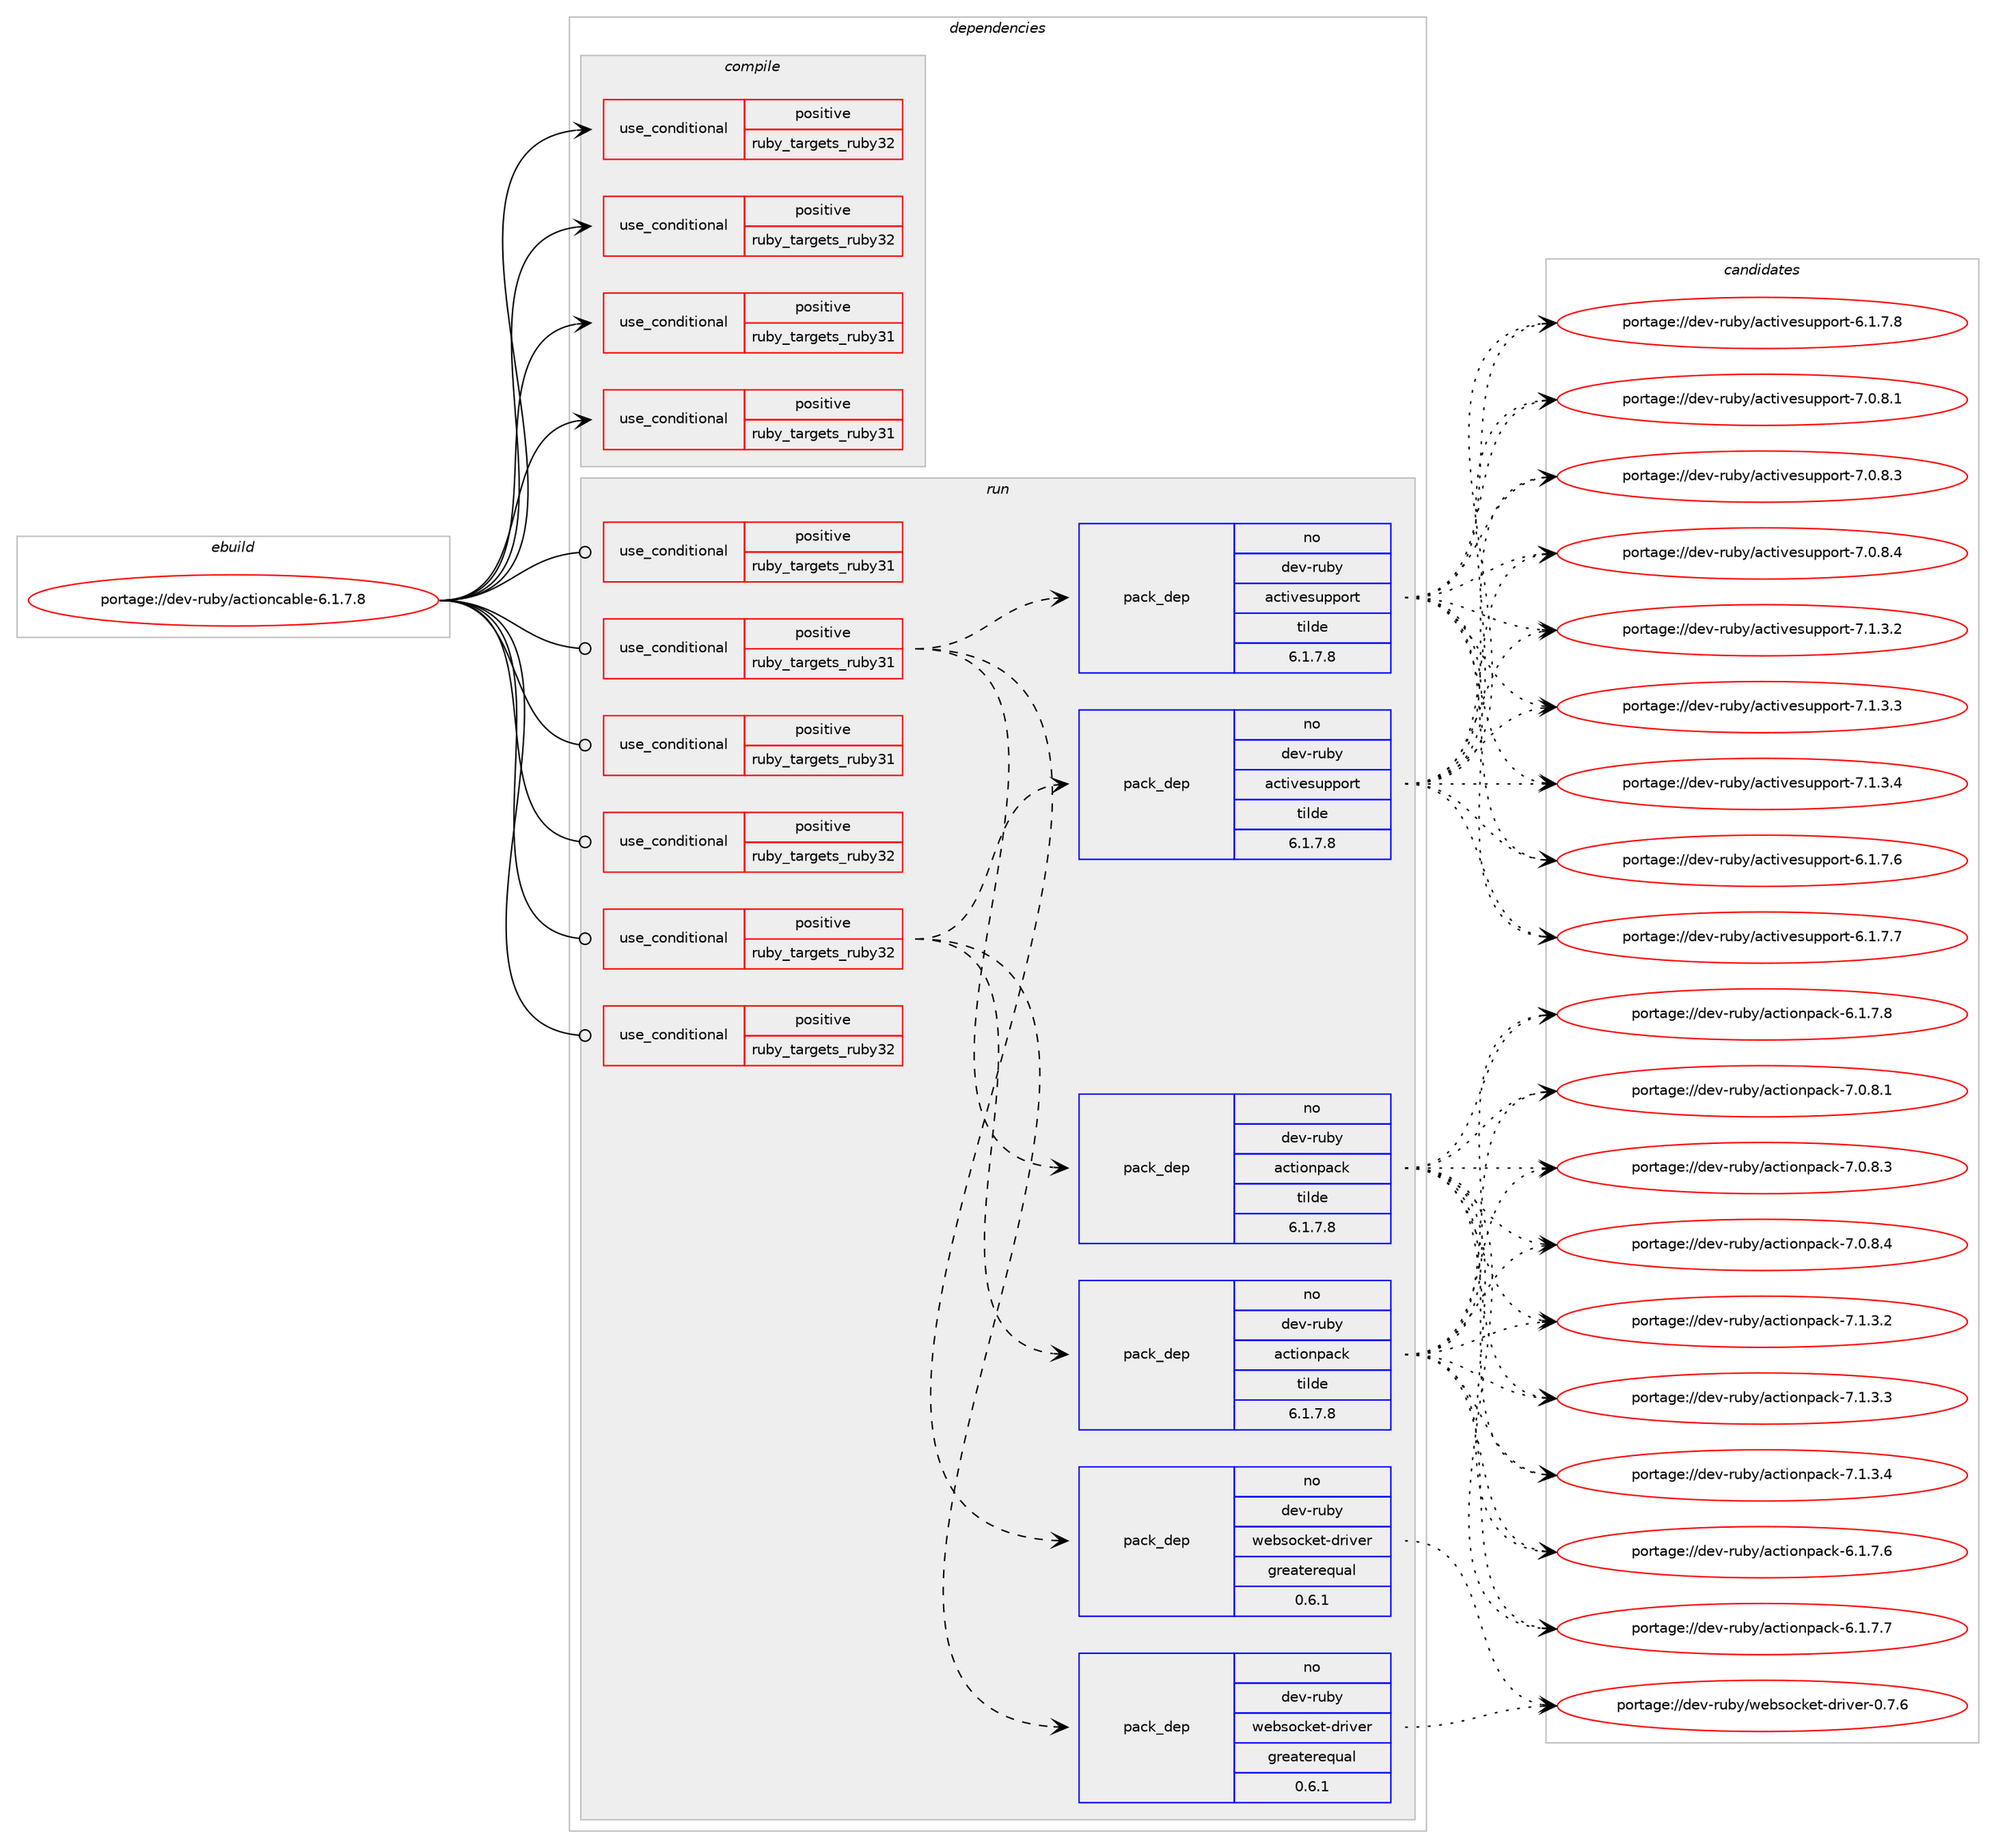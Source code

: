 digraph prolog {

# *************
# Graph options
# *************

newrank=true;
concentrate=true;
compound=true;
graph [rankdir=LR,fontname=Helvetica,fontsize=10,ranksep=1.5];#, ranksep=2.5, nodesep=0.2];
edge  [arrowhead=vee];
node  [fontname=Helvetica,fontsize=10];

# **********
# The ebuild
# **********

subgraph cluster_leftcol {
color=gray;
rank=same;
label=<<i>ebuild</i>>;
id [label="portage://dev-ruby/actioncable-6.1.7.8", color=red, width=4, href="../dev-ruby/actioncable-6.1.7.8.svg"];
}

# ****************
# The dependencies
# ****************

subgraph cluster_midcol {
color=gray;
label=<<i>dependencies</i>>;
subgraph cluster_compile {
fillcolor="#eeeeee";
style=filled;
label=<<i>compile</i>>;
subgraph cond41576 {
dependency87222 [label=<<TABLE BORDER="0" CELLBORDER="1" CELLSPACING="0" CELLPADDING="4"><TR><TD ROWSPAN="3" CELLPADDING="10">use_conditional</TD></TR><TR><TD>positive</TD></TR><TR><TD>ruby_targets_ruby31</TD></TR></TABLE>>, shape=none, color=red];
# *** BEGIN UNKNOWN DEPENDENCY TYPE (TODO) ***
# dependency87222 -> package_dependency(portage://dev-ruby/actioncable-6.1.7.8,install,no,dev-lang,ruby,none,[,,],[slot(3.1)],[])
# *** END UNKNOWN DEPENDENCY TYPE (TODO) ***

}
id:e -> dependency87222:w [weight=20,style="solid",arrowhead="vee"];
subgraph cond41577 {
dependency87223 [label=<<TABLE BORDER="0" CELLBORDER="1" CELLSPACING="0" CELLPADDING="4"><TR><TD ROWSPAN="3" CELLPADDING="10">use_conditional</TD></TR><TR><TD>positive</TD></TR><TR><TD>ruby_targets_ruby31</TD></TR></TABLE>>, shape=none, color=red];
# *** BEGIN UNKNOWN DEPENDENCY TYPE (TODO) ***
# dependency87223 -> package_dependency(portage://dev-ruby/actioncable-6.1.7.8,install,no,virtual,rubygems,none,[,,],[],[use(enable(ruby_targets_ruby31),negative)])
# *** END UNKNOWN DEPENDENCY TYPE (TODO) ***

}
id:e -> dependency87223:w [weight=20,style="solid",arrowhead="vee"];
subgraph cond41578 {
dependency87224 [label=<<TABLE BORDER="0" CELLBORDER="1" CELLSPACING="0" CELLPADDING="4"><TR><TD ROWSPAN="3" CELLPADDING="10">use_conditional</TD></TR><TR><TD>positive</TD></TR><TR><TD>ruby_targets_ruby32</TD></TR></TABLE>>, shape=none, color=red];
# *** BEGIN UNKNOWN DEPENDENCY TYPE (TODO) ***
# dependency87224 -> package_dependency(portage://dev-ruby/actioncable-6.1.7.8,install,no,dev-lang,ruby,none,[,,],[slot(3.2)],[])
# *** END UNKNOWN DEPENDENCY TYPE (TODO) ***

}
id:e -> dependency87224:w [weight=20,style="solid",arrowhead="vee"];
subgraph cond41579 {
dependency87225 [label=<<TABLE BORDER="0" CELLBORDER="1" CELLSPACING="0" CELLPADDING="4"><TR><TD ROWSPAN="3" CELLPADDING="10">use_conditional</TD></TR><TR><TD>positive</TD></TR><TR><TD>ruby_targets_ruby32</TD></TR></TABLE>>, shape=none, color=red];
# *** BEGIN UNKNOWN DEPENDENCY TYPE (TODO) ***
# dependency87225 -> package_dependency(portage://dev-ruby/actioncable-6.1.7.8,install,no,virtual,rubygems,none,[,,],[],[use(enable(ruby_targets_ruby32),negative)])
# *** END UNKNOWN DEPENDENCY TYPE (TODO) ***

}
id:e -> dependency87225:w [weight=20,style="solid",arrowhead="vee"];
}
subgraph cluster_compileandrun {
fillcolor="#eeeeee";
style=filled;
label=<<i>compile and run</i>>;
}
subgraph cluster_run {
fillcolor="#eeeeee";
style=filled;
label=<<i>run</i>>;
subgraph cond41580 {
dependency87226 [label=<<TABLE BORDER="0" CELLBORDER="1" CELLSPACING="0" CELLPADDING="4"><TR><TD ROWSPAN="3" CELLPADDING="10">use_conditional</TD></TR><TR><TD>positive</TD></TR><TR><TD>ruby_targets_ruby31</TD></TR></TABLE>>, shape=none, color=red];
# *** BEGIN UNKNOWN DEPENDENCY TYPE (TODO) ***
# dependency87226 -> package_dependency(portage://dev-ruby/actioncable-6.1.7.8,run,no,dev-lang,ruby,none,[,,],[slot(3.1)],[])
# *** END UNKNOWN DEPENDENCY TYPE (TODO) ***

}
id:e -> dependency87226:w [weight=20,style="solid",arrowhead="odot"];
subgraph cond41581 {
dependency87227 [label=<<TABLE BORDER="0" CELLBORDER="1" CELLSPACING="0" CELLPADDING="4"><TR><TD ROWSPAN="3" CELLPADDING="10">use_conditional</TD></TR><TR><TD>positive</TD></TR><TR><TD>ruby_targets_ruby31</TD></TR></TABLE>>, shape=none, color=red];
subgraph pack44406 {
dependency87228 [label=<<TABLE BORDER="0" CELLBORDER="1" CELLSPACING="0" CELLPADDING="4" WIDTH="220"><TR><TD ROWSPAN="6" CELLPADDING="30">pack_dep</TD></TR><TR><TD WIDTH="110">no</TD></TR><TR><TD>dev-ruby</TD></TR><TR><TD>actionpack</TD></TR><TR><TD>tilde</TD></TR><TR><TD>6.1.7.8</TD></TR></TABLE>>, shape=none, color=blue];
}
dependency87227:e -> dependency87228:w [weight=20,style="dashed",arrowhead="vee"];
subgraph pack44407 {
dependency87229 [label=<<TABLE BORDER="0" CELLBORDER="1" CELLSPACING="0" CELLPADDING="4" WIDTH="220"><TR><TD ROWSPAN="6" CELLPADDING="30">pack_dep</TD></TR><TR><TD WIDTH="110">no</TD></TR><TR><TD>dev-ruby</TD></TR><TR><TD>activesupport</TD></TR><TR><TD>tilde</TD></TR><TR><TD>6.1.7.8</TD></TR></TABLE>>, shape=none, color=blue];
}
dependency87227:e -> dependency87229:w [weight=20,style="dashed",arrowhead="vee"];
# *** BEGIN UNKNOWN DEPENDENCY TYPE (TODO) ***
# dependency87227 -> package_dependency(portage://dev-ruby/actioncable-6.1.7.8,run,no,dev-ruby,nio4r,none,[,,],[slot(2)],[use(enable(ruby_targets_ruby31),negative)])
# *** END UNKNOWN DEPENDENCY TYPE (TODO) ***

subgraph pack44408 {
dependency87230 [label=<<TABLE BORDER="0" CELLBORDER="1" CELLSPACING="0" CELLPADDING="4" WIDTH="220"><TR><TD ROWSPAN="6" CELLPADDING="30">pack_dep</TD></TR><TR><TD WIDTH="110">no</TD></TR><TR><TD>dev-ruby</TD></TR><TR><TD>websocket-driver</TD></TR><TR><TD>greaterequal</TD></TR><TR><TD>0.6.1</TD></TR></TABLE>>, shape=none, color=blue];
}
dependency87227:e -> dependency87230:w [weight=20,style="dashed",arrowhead="vee"];
}
id:e -> dependency87227:w [weight=20,style="solid",arrowhead="odot"];
subgraph cond41582 {
dependency87231 [label=<<TABLE BORDER="0" CELLBORDER="1" CELLSPACING="0" CELLPADDING="4"><TR><TD ROWSPAN="3" CELLPADDING="10">use_conditional</TD></TR><TR><TD>positive</TD></TR><TR><TD>ruby_targets_ruby31</TD></TR></TABLE>>, shape=none, color=red];
# *** BEGIN UNKNOWN DEPENDENCY TYPE (TODO) ***
# dependency87231 -> package_dependency(portage://dev-ruby/actioncable-6.1.7.8,run,no,virtual,rubygems,none,[,,],[],[use(enable(ruby_targets_ruby31),negative)])
# *** END UNKNOWN DEPENDENCY TYPE (TODO) ***

}
id:e -> dependency87231:w [weight=20,style="solid",arrowhead="odot"];
subgraph cond41583 {
dependency87232 [label=<<TABLE BORDER="0" CELLBORDER="1" CELLSPACING="0" CELLPADDING="4"><TR><TD ROWSPAN="3" CELLPADDING="10">use_conditional</TD></TR><TR><TD>positive</TD></TR><TR><TD>ruby_targets_ruby32</TD></TR></TABLE>>, shape=none, color=red];
# *** BEGIN UNKNOWN DEPENDENCY TYPE (TODO) ***
# dependency87232 -> package_dependency(portage://dev-ruby/actioncable-6.1.7.8,run,no,dev-lang,ruby,none,[,,],[slot(3.2)],[])
# *** END UNKNOWN DEPENDENCY TYPE (TODO) ***

}
id:e -> dependency87232:w [weight=20,style="solid",arrowhead="odot"];
subgraph cond41584 {
dependency87233 [label=<<TABLE BORDER="0" CELLBORDER="1" CELLSPACING="0" CELLPADDING="4"><TR><TD ROWSPAN="3" CELLPADDING="10">use_conditional</TD></TR><TR><TD>positive</TD></TR><TR><TD>ruby_targets_ruby32</TD></TR></TABLE>>, shape=none, color=red];
subgraph pack44409 {
dependency87234 [label=<<TABLE BORDER="0" CELLBORDER="1" CELLSPACING="0" CELLPADDING="4" WIDTH="220"><TR><TD ROWSPAN="6" CELLPADDING="30">pack_dep</TD></TR><TR><TD WIDTH="110">no</TD></TR><TR><TD>dev-ruby</TD></TR><TR><TD>actionpack</TD></TR><TR><TD>tilde</TD></TR><TR><TD>6.1.7.8</TD></TR></TABLE>>, shape=none, color=blue];
}
dependency87233:e -> dependency87234:w [weight=20,style="dashed",arrowhead="vee"];
subgraph pack44410 {
dependency87235 [label=<<TABLE BORDER="0" CELLBORDER="1" CELLSPACING="0" CELLPADDING="4" WIDTH="220"><TR><TD ROWSPAN="6" CELLPADDING="30">pack_dep</TD></TR><TR><TD WIDTH="110">no</TD></TR><TR><TD>dev-ruby</TD></TR><TR><TD>activesupport</TD></TR><TR><TD>tilde</TD></TR><TR><TD>6.1.7.8</TD></TR></TABLE>>, shape=none, color=blue];
}
dependency87233:e -> dependency87235:w [weight=20,style="dashed",arrowhead="vee"];
# *** BEGIN UNKNOWN DEPENDENCY TYPE (TODO) ***
# dependency87233 -> package_dependency(portage://dev-ruby/actioncable-6.1.7.8,run,no,dev-ruby,nio4r,none,[,,],[slot(2)],[use(enable(ruby_targets_ruby32),negative)])
# *** END UNKNOWN DEPENDENCY TYPE (TODO) ***

subgraph pack44411 {
dependency87236 [label=<<TABLE BORDER="0" CELLBORDER="1" CELLSPACING="0" CELLPADDING="4" WIDTH="220"><TR><TD ROWSPAN="6" CELLPADDING="30">pack_dep</TD></TR><TR><TD WIDTH="110">no</TD></TR><TR><TD>dev-ruby</TD></TR><TR><TD>websocket-driver</TD></TR><TR><TD>greaterequal</TD></TR><TR><TD>0.6.1</TD></TR></TABLE>>, shape=none, color=blue];
}
dependency87233:e -> dependency87236:w [weight=20,style="dashed",arrowhead="vee"];
}
id:e -> dependency87233:w [weight=20,style="solid",arrowhead="odot"];
subgraph cond41585 {
dependency87237 [label=<<TABLE BORDER="0" CELLBORDER="1" CELLSPACING="0" CELLPADDING="4"><TR><TD ROWSPAN="3" CELLPADDING="10">use_conditional</TD></TR><TR><TD>positive</TD></TR><TR><TD>ruby_targets_ruby32</TD></TR></TABLE>>, shape=none, color=red];
# *** BEGIN UNKNOWN DEPENDENCY TYPE (TODO) ***
# dependency87237 -> package_dependency(portage://dev-ruby/actioncable-6.1.7.8,run,no,virtual,rubygems,none,[,,],[],[use(enable(ruby_targets_ruby32),negative)])
# *** END UNKNOWN DEPENDENCY TYPE (TODO) ***

}
id:e -> dependency87237:w [weight=20,style="solid",arrowhead="odot"];
}
}

# **************
# The candidates
# **************

subgraph cluster_choices {
rank=same;
color=gray;
label=<<i>candidates</i>>;

subgraph choice44406 {
color=black;
nodesep=1;
choice100101118451141179812147979911610511111011297991074554464946554654 [label="portage://dev-ruby/actionpack-6.1.7.6", color=red, width=4,href="../dev-ruby/actionpack-6.1.7.6.svg"];
choice100101118451141179812147979911610511111011297991074554464946554655 [label="portage://dev-ruby/actionpack-6.1.7.7", color=red, width=4,href="../dev-ruby/actionpack-6.1.7.7.svg"];
choice100101118451141179812147979911610511111011297991074554464946554656 [label="portage://dev-ruby/actionpack-6.1.7.8", color=red, width=4,href="../dev-ruby/actionpack-6.1.7.8.svg"];
choice100101118451141179812147979911610511111011297991074555464846564649 [label="portage://dev-ruby/actionpack-7.0.8.1", color=red, width=4,href="../dev-ruby/actionpack-7.0.8.1.svg"];
choice100101118451141179812147979911610511111011297991074555464846564651 [label="portage://dev-ruby/actionpack-7.0.8.3", color=red, width=4,href="../dev-ruby/actionpack-7.0.8.3.svg"];
choice100101118451141179812147979911610511111011297991074555464846564652 [label="portage://dev-ruby/actionpack-7.0.8.4", color=red, width=4,href="../dev-ruby/actionpack-7.0.8.4.svg"];
choice100101118451141179812147979911610511111011297991074555464946514650 [label="portage://dev-ruby/actionpack-7.1.3.2", color=red, width=4,href="../dev-ruby/actionpack-7.1.3.2.svg"];
choice100101118451141179812147979911610511111011297991074555464946514651 [label="portage://dev-ruby/actionpack-7.1.3.3", color=red, width=4,href="../dev-ruby/actionpack-7.1.3.3.svg"];
choice100101118451141179812147979911610511111011297991074555464946514652 [label="portage://dev-ruby/actionpack-7.1.3.4", color=red, width=4,href="../dev-ruby/actionpack-7.1.3.4.svg"];
dependency87228:e -> choice100101118451141179812147979911610511111011297991074554464946554654:w [style=dotted,weight="100"];
dependency87228:e -> choice100101118451141179812147979911610511111011297991074554464946554655:w [style=dotted,weight="100"];
dependency87228:e -> choice100101118451141179812147979911610511111011297991074554464946554656:w [style=dotted,weight="100"];
dependency87228:e -> choice100101118451141179812147979911610511111011297991074555464846564649:w [style=dotted,weight="100"];
dependency87228:e -> choice100101118451141179812147979911610511111011297991074555464846564651:w [style=dotted,weight="100"];
dependency87228:e -> choice100101118451141179812147979911610511111011297991074555464846564652:w [style=dotted,weight="100"];
dependency87228:e -> choice100101118451141179812147979911610511111011297991074555464946514650:w [style=dotted,weight="100"];
dependency87228:e -> choice100101118451141179812147979911610511111011297991074555464946514651:w [style=dotted,weight="100"];
dependency87228:e -> choice100101118451141179812147979911610511111011297991074555464946514652:w [style=dotted,weight="100"];
}
subgraph choice44407 {
color=black;
nodesep=1;
choice10010111845114117981214797991161051181011151171121121111141164554464946554654 [label="portage://dev-ruby/activesupport-6.1.7.6", color=red, width=4,href="../dev-ruby/activesupport-6.1.7.6.svg"];
choice10010111845114117981214797991161051181011151171121121111141164554464946554655 [label="portage://dev-ruby/activesupport-6.1.7.7", color=red, width=4,href="../dev-ruby/activesupport-6.1.7.7.svg"];
choice10010111845114117981214797991161051181011151171121121111141164554464946554656 [label="portage://dev-ruby/activesupport-6.1.7.8", color=red, width=4,href="../dev-ruby/activesupport-6.1.7.8.svg"];
choice10010111845114117981214797991161051181011151171121121111141164555464846564649 [label="portage://dev-ruby/activesupport-7.0.8.1", color=red, width=4,href="../dev-ruby/activesupport-7.0.8.1.svg"];
choice10010111845114117981214797991161051181011151171121121111141164555464846564651 [label="portage://dev-ruby/activesupport-7.0.8.3", color=red, width=4,href="../dev-ruby/activesupport-7.0.8.3.svg"];
choice10010111845114117981214797991161051181011151171121121111141164555464846564652 [label="portage://dev-ruby/activesupport-7.0.8.4", color=red, width=4,href="../dev-ruby/activesupport-7.0.8.4.svg"];
choice10010111845114117981214797991161051181011151171121121111141164555464946514650 [label="portage://dev-ruby/activesupport-7.1.3.2", color=red, width=4,href="../dev-ruby/activesupport-7.1.3.2.svg"];
choice10010111845114117981214797991161051181011151171121121111141164555464946514651 [label="portage://dev-ruby/activesupport-7.1.3.3", color=red, width=4,href="../dev-ruby/activesupport-7.1.3.3.svg"];
choice10010111845114117981214797991161051181011151171121121111141164555464946514652 [label="portage://dev-ruby/activesupport-7.1.3.4", color=red, width=4,href="../dev-ruby/activesupport-7.1.3.4.svg"];
dependency87229:e -> choice10010111845114117981214797991161051181011151171121121111141164554464946554654:w [style=dotted,weight="100"];
dependency87229:e -> choice10010111845114117981214797991161051181011151171121121111141164554464946554655:w [style=dotted,weight="100"];
dependency87229:e -> choice10010111845114117981214797991161051181011151171121121111141164554464946554656:w [style=dotted,weight="100"];
dependency87229:e -> choice10010111845114117981214797991161051181011151171121121111141164555464846564649:w [style=dotted,weight="100"];
dependency87229:e -> choice10010111845114117981214797991161051181011151171121121111141164555464846564651:w [style=dotted,weight="100"];
dependency87229:e -> choice10010111845114117981214797991161051181011151171121121111141164555464846564652:w [style=dotted,weight="100"];
dependency87229:e -> choice10010111845114117981214797991161051181011151171121121111141164555464946514650:w [style=dotted,weight="100"];
dependency87229:e -> choice10010111845114117981214797991161051181011151171121121111141164555464946514651:w [style=dotted,weight="100"];
dependency87229:e -> choice10010111845114117981214797991161051181011151171121121111141164555464946514652:w [style=dotted,weight="100"];
}
subgraph choice44408 {
color=black;
nodesep=1;
choice100101118451141179812147119101981151119910710111645100114105118101114454846554654 [label="portage://dev-ruby/websocket-driver-0.7.6", color=red, width=4,href="../dev-ruby/websocket-driver-0.7.6.svg"];
dependency87230:e -> choice100101118451141179812147119101981151119910710111645100114105118101114454846554654:w [style=dotted,weight="100"];
}
subgraph choice44409 {
color=black;
nodesep=1;
choice100101118451141179812147979911610511111011297991074554464946554654 [label="portage://dev-ruby/actionpack-6.1.7.6", color=red, width=4,href="../dev-ruby/actionpack-6.1.7.6.svg"];
choice100101118451141179812147979911610511111011297991074554464946554655 [label="portage://dev-ruby/actionpack-6.1.7.7", color=red, width=4,href="../dev-ruby/actionpack-6.1.7.7.svg"];
choice100101118451141179812147979911610511111011297991074554464946554656 [label="portage://dev-ruby/actionpack-6.1.7.8", color=red, width=4,href="../dev-ruby/actionpack-6.1.7.8.svg"];
choice100101118451141179812147979911610511111011297991074555464846564649 [label="portage://dev-ruby/actionpack-7.0.8.1", color=red, width=4,href="../dev-ruby/actionpack-7.0.8.1.svg"];
choice100101118451141179812147979911610511111011297991074555464846564651 [label="portage://dev-ruby/actionpack-7.0.8.3", color=red, width=4,href="../dev-ruby/actionpack-7.0.8.3.svg"];
choice100101118451141179812147979911610511111011297991074555464846564652 [label="portage://dev-ruby/actionpack-7.0.8.4", color=red, width=4,href="../dev-ruby/actionpack-7.0.8.4.svg"];
choice100101118451141179812147979911610511111011297991074555464946514650 [label="portage://dev-ruby/actionpack-7.1.3.2", color=red, width=4,href="../dev-ruby/actionpack-7.1.3.2.svg"];
choice100101118451141179812147979911610511111011297991074555464946514651 [label="portage://dev-ruby/actionpack-7.1.3.3", color=red, width=4,href="../dev-ruby/actionpack-7.1.3.3.svg"];
choice100101118451141179812147979911610511111011297991074555464946514652 [label="portage://dev-ruby/actionpack-7.1.3.4", color=red, width=4,href="../dev-ruby/actionpack-7.1.3.4.svg"];
dependency87234:e -> choice100101118451141179812147979911610511111011297991074554464946554654:w [style=dotted,weight="100"];
dependency87234:e -> choice100101118451141179812147979911610511111011297991074554464946554655:w [style=dotted,weight="100"];
dependency87234:e -> choice100101118451141179812147979911610511111011297991074554464946554656:w [style=dotted,weight="100"];
dependency87234:e -> choice100101118451141179812147979911610511111011297991074555464846564649:w [style=dotted,weight="100"];
dependency87234:e -> choice100101118451141179812147979911610511111011297991074555464846564651:w [style=dotted,weight="100"];
dependency87234:e -> choice100101118451141179812147979911610511111011297991074555464846564652:w [style=dotted,weight="100"];
dependency87234:e -> choice100101118451141179812147979911610511111011297991074555464946514650:w [style=dotted,weight="100"];
dependency87234:e -> choice100101118451141179812147979911610511111011297991074555464946514651:w [style=dotted,weight="100"];
dependency87234:e -> choice100101118451141179812147979911610511111011297991074555464946514652:w [style=dotted,weight="100"];
}
subgraph choice44410 {
color=black;
nodesep=1;
choice10010111845114117981214797991161051181011151171121121111141164554464946554654 [label="portage://dev-ruby/activesupport-6.1.7.6", color=red, width=4,href="../dev-ruby/activesupport-6.1.7.6.svg"];
choice10010111845114117981214797991161051181011151171121121111141164554464946554655 [label="portage://dev-ruby/activesupport-6.1.7.7", color=red, width=4,href="../dev-ruby/activesupport-6.1.7.7.svg"];
choice10010111845114117981214797991161051181011151171121121111141164554464946554656 [label="portage://dev-ruby/activesupport-6.1.7.8", color=red, width=4,href="../dev-ruby/activesupport-6.1.7.8.svg"];
choice10010111845114117981214797991161051181011151171121121111141164555464846564649 [label="portage://dev-ruby/activesupport-7.0.8.1", color=red, width=4,href="../dev-ruby/activesupport-7.0.8.1.svg"];
choice10010111845114117981214797991161051181011151171121121111141164555464846564651 [label="portage://dev-ruby/activesupport-7.0.8.3", color=red, width=4,href="../dev-ruby/activesupport-7.0.8.3.svg"];
choice10010111845114117981214797991161051181011151171121121111141164555464846564652 [label="portage://dev-ruby/activesupport-7.0.8.4", color=red, width=4,href="../dev-ruby/activesupport-7.0.8.4.svg"];
choice10010111845114117981214797991161051181011151171121121111141164555464946514650 [label="portage://dev-ruby/activesupport-7.1.3.2", color=red, width=4,href="../dev-ruby/activesupport-7.1.3.2.svg"];
choice10010111845114117981214797991161051181011151171121121111141164555464946514651 [label="portage://dev-ruby/activesupport-7.1.3.3", color=red, width=4,href="../dev-ruby/activesupport-7.1.3.3.svg"];
choice10010111845114117981214797991161051181011151171121121111141164555464946514652 [label="portage://dev-ruby/activesupport-7.1.3.4", color=red, width=4,href="../dev-ruby/activesupport-7.1.3.4.svg"];
dependency87235:e -> choice10010111845114117981214797991161051181011151171121121111141164554464946554654:w [style=dotted,weight="100"];
dependency87235:e -> choice10010111845114117981214797991161051181011151171121121111141164554464946554655:w [style=dotted,weight="100"];
dependency87235:e -> choice10010111845114117981214797991161051181011151171121121111141164554464946554656:w [style=dotted,weight="100"];
dependency87235:e -> choice10010111845114117981214797991161051181011151171121121111141164555464846564649:w [style=dotted,weight="100"];
dependency87235:e -> choice10010111845114117981214797991161051181011151171121121111141164555464846564651:w [style=dotted,weight="100"];
dependency87235:e -> choice10010111845114117981214797991161051181011151171121121111141164555464846564652:w [style=dotted,weight="100"];
dependency87235:e -> choice10010111845114117981214797991161051181011151171121121111141164555464946514650:w [style=dotted,weight="100"];
dependency87235:e -> choice10010111845114117981214797991161051181011151171121121111141164555464946514651:w [style=dotted,weight="100"];
dependency87235:e -> choice10010111845114117981214797991161051181011151171121121111141164555464946514652:w [style=dotted,weight="100"];
}
subgraph choice44411 {
color=black;
nodesep=1;
choice100101118451141179812147119101981151119910710111645100114105118101114454846554654 [label="portage://dev-ruby/websocket-driver-0.7.6", color=red, width=4,href="../dev-ruby/websocket-driver-0.7.6.svg"];
dependency87236:e -> choice100101118451141179812147119101981151119910710111645100114105118101114454846554654:w [style=dotted,weight="100"];
}
}

}
